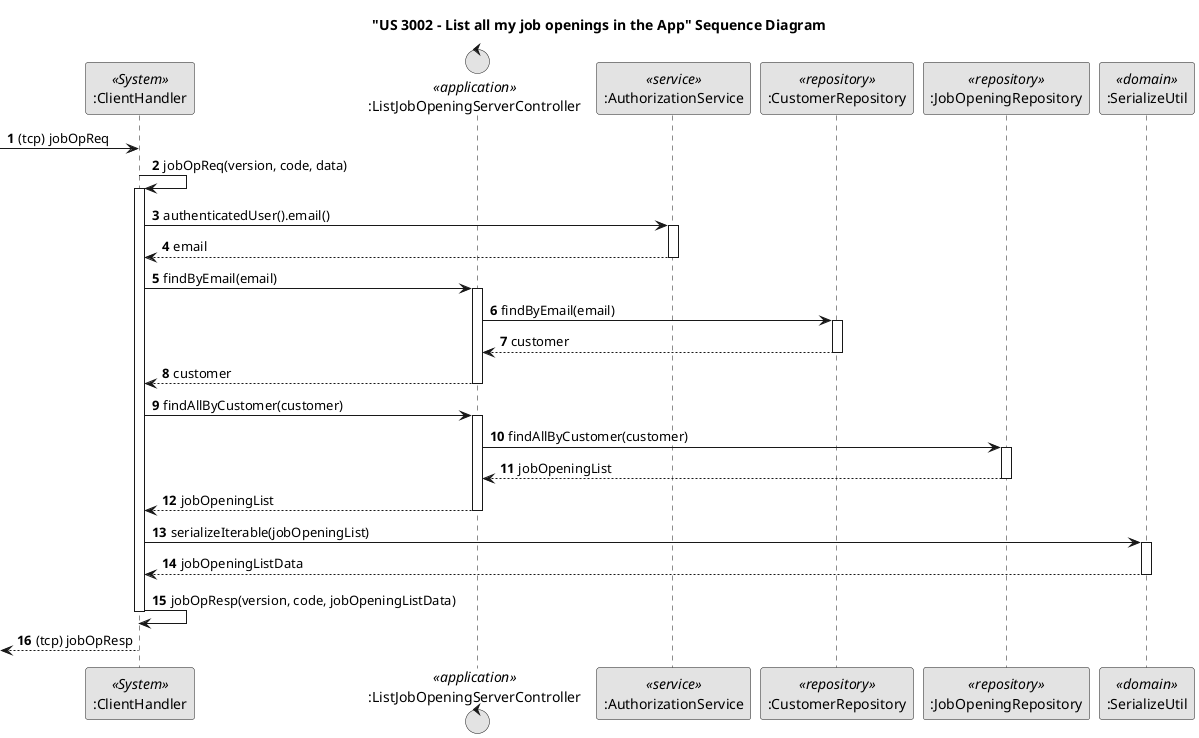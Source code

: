@startuml
skinparam monochrome true
skinparam packageStyle rectangle
skinparam shadowing false

autonumber

title "US 3002 - List all my job openings in the App" Sequence Diagram
'hide footbox



participant ":ClientHandler" as Server <<System>>
control ":ListJobOpeningServerController" as CTRL <<application>>
participant ":AuthorizationService" as AuthorizationService <<service>>

'participant ":NotificationService" as Service <<domain>>
'participant ":NotificationDTO" as DTO <<domain>>
participant ":CustomerRepository" as customerRepository <<repository>>
participant ":JobOpeningRepository" as jobOpeningRepository <<repository>>
'participant ":JobApplicationRepository" as jobApplicationRepository <<repository>>
participant ":SerializeUtil" as SerializeUtil <<domain>>

-> Server : (tcp) jobOpReq

 Server->Server : jobOpReq(version, code, data)
 activate Server

  Server->AuthorizationService : authenticatedUser().email()

  activate AuthorizationService

  AuthorizationService--> Server : email

  deactivate AuthorizationService


 Server->CTRL: findByEmail(email)

 activate CTRL



  CTRL->customerRepository : findByEmail(email)

  activate customerRepository

  customerRepository-->CTRL : customer

    deactivate customerRepository

    CTRL --> Server: customer

    deactivate CTRL


  Server->CTRL : findAllByCustomer(customer)

  activate CTRL

  CTRL->jobOpeningRepository : findAllByCustomer(customer)

  activate jobOpeningRepository

  jobOpeningRepository-->CTRL : jobOpeningList

    deactivate jobOpeningRepository

    CTRL-->Server : jobOpeningList

    deactivate CTRL


    Server -> SerializeUtil: serializeIterable(jobOpeningList)


    activate SerializeUtil

     SerializeUtil --> Server: jobOpeningListData

    deactivate SerializeUtil

 Server->Server : jobOpResp(version, code, jobOpeningListData)
 deactivate Server




 <-- Server: (tcp) jobOpResp
deactivate Server




@enduml